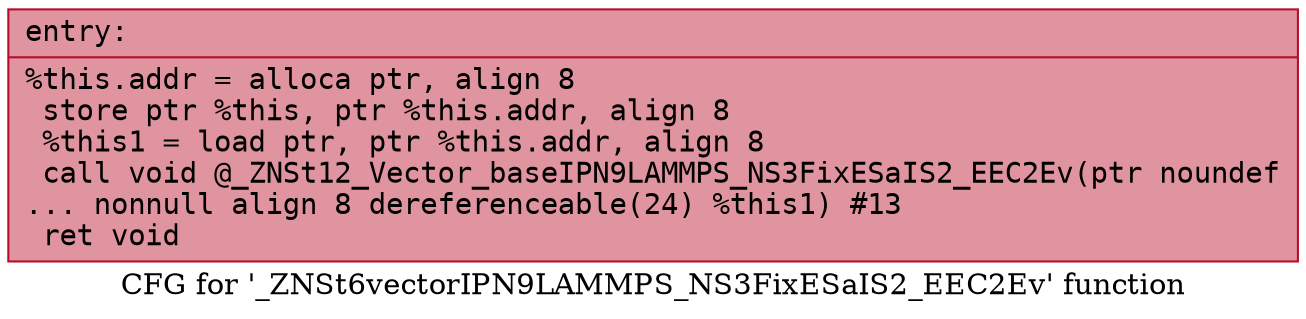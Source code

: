 digraph "CFG for '_ZNSt6vectorIPN9LAMMPS_NS3FixESaIS2_EEC2Ev' function" {
	label="CFG for '_ZNSt6vectorIPN9LAMMPS_NS3FixESaIS2_EEC2Ev' function";

	Node0x561f16068840 [shape=record,color="#b70d28ff", style=filled, fillcolor="#b70d2870" fontname="Courier",label="{entry:\l|  %this.addr = alloca ptr, align 8\l  store ptr %this, ptr %this.addr, align 8\l  %this1 = load ptr, ptr %this.addr, align 8\l  call void @_ZNSt12_Vector_baseIPN9LAMMPS_NS3FixESaIS2_EEC2Ev(ptr noundef\l... nonnull align 8 dereferenceable(24) %this1) #13\l  ret void\l}"];
}
